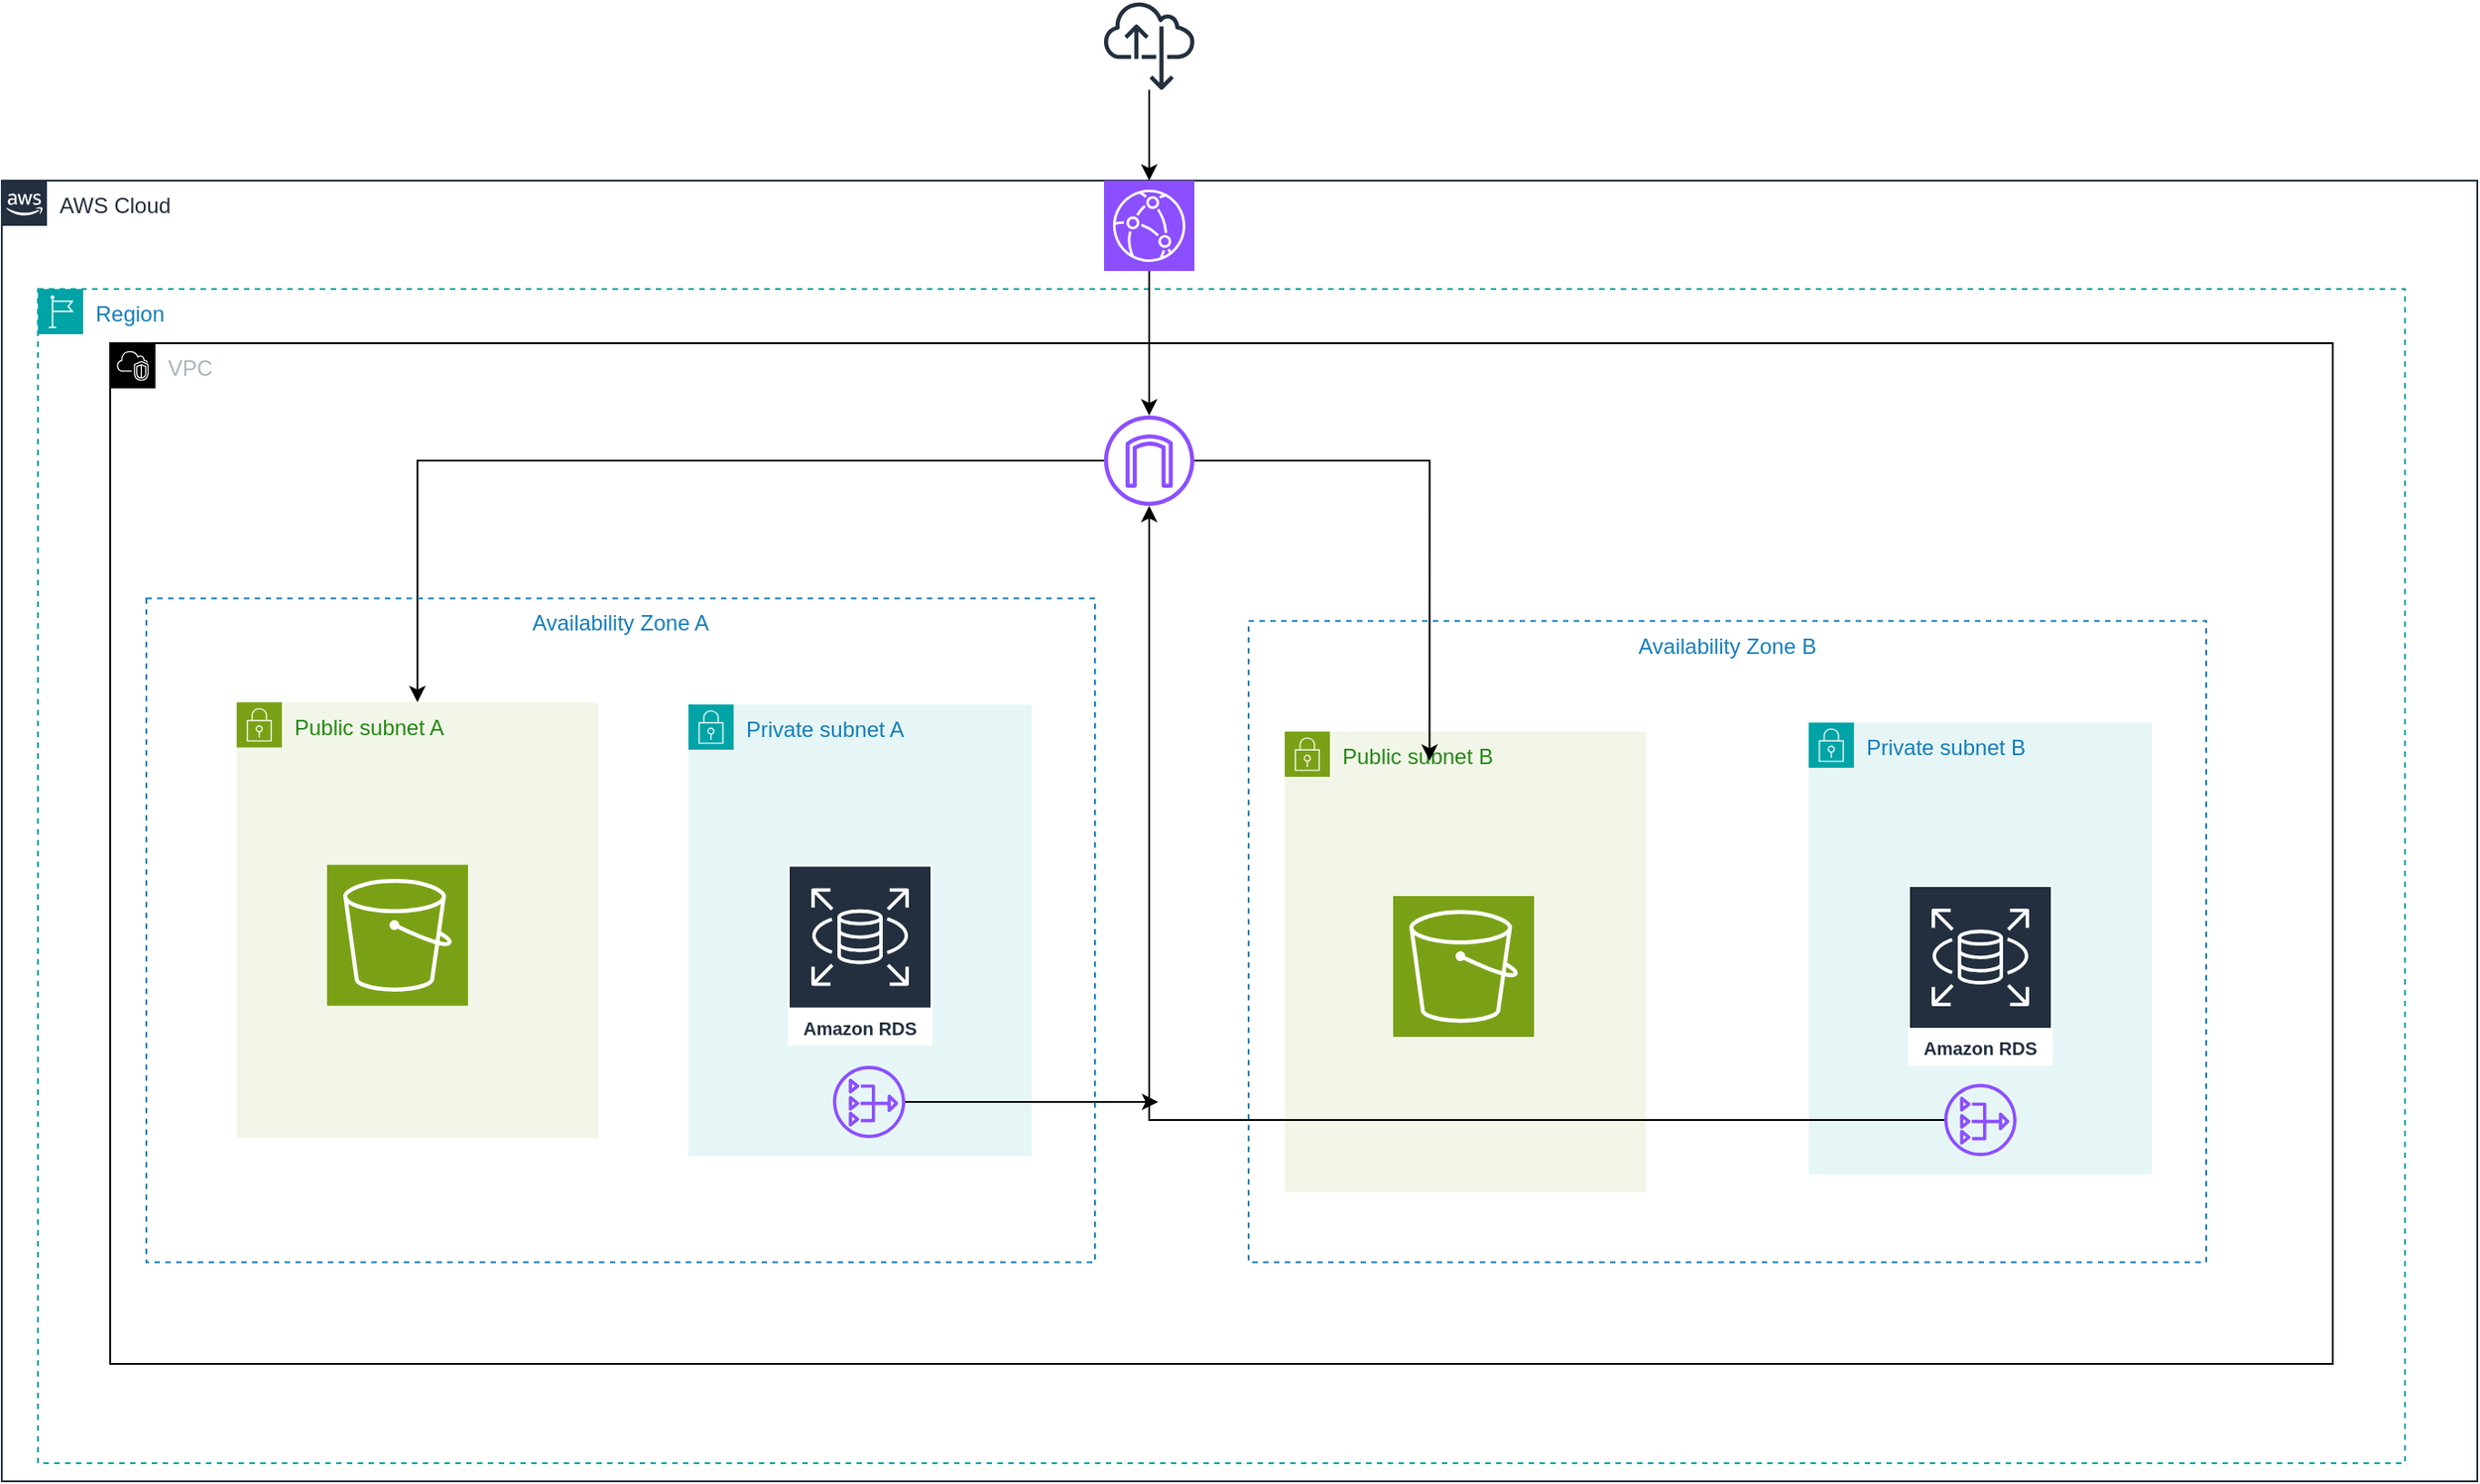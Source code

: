 <mxfile version="24.3.1" type="github">
  <diagram name="Page-1" id="iDzeYco_6-SzwbTj_CgY">
    <mxGraphModel dx="2054" dy="1456" grid="1" gridSize="10" guides="1" tooltips="1" connect="1" arrows="1" fold="1" page="1" pageScale="1" pageWidth="1100" pageHeight="850" math="0" shadow="0">
      <root>
        <mxCell id="0" />
        <mxCell id="1" parent="0" />
        <mxCell id="fbq0qNDGmaAf2ZuWUKGq-1" value="AWS Cloud" style="points=[[0,0],[0.25,0],[0.5,0],[0.75,0],[1,0],[1,0.25],[1,0.5],[1,0.75],[1,1],[0.75,1],[0.5,1],[0.25,1],[0,1],[0,0.75],[0,0.5],[0,0.25]];outlineConnect=0;gradientColor=none;html=1;whiteSpace=wrap;fontSize=12;fontStyle=0;container=1;pointerEvents=0;collapsible=0;recursiveResize=0;shape=mxgraph.aws4.group;grIcon=mxgraph.aws4.group_aws_cloud_alt;strokeColor=#232F3E;fillColor=none;verticalAlign=top;align=left;spacingLeft=30;fontColor=#232F3E;dashed=0;" parent="1" vertex="1">
          <mxGeometry x="-520" y="40" width="1370" height="720" as="geometry" />
        </mxCell>
        <mxCell id="fbq0qNDGmaAf2ZuWUKGq-39" value="" style="sketch=0;points=[[0,0,0],[0.25,0,0],[0.5,0,0],[0.75,0,0],[1,0,0],[0,1,0],[0.25,1,0],[0.5,1,0],[0.75,1,0],[1,1,0],[0,0.25,0],[0,0.5,0],[0,0.75,0],[1,0.25,0],[1,0.5,0],[1,0.75,0]];outlineConnect=0;fontColor=#232F3E;fillColor=#8C4FFF;strokeColor=#ffffff;dashed=0;verticalLabelPosition=bottom;verticalAlign=top;align=center;html=1;fontSize=12;fontStyle=0;aspect=fixed;shape=mxgraph.aws4.resourceIcon;resIcon=mxgraph.aws4.cloudfront;" parent="fbq0qNDGmaAf2ZuWUKGq-1" vertex="1">
          <mxGeometry x="610" width="50" height="50" as="geometry" />
        </mxCell>
        <mxCell id="fbq0qNDGmaAf2ZuWUKGq-3" value="Region" style="points=[[0,0],[0.25,0],[0.5,0],[0.75,0],[1,0],[1,0.25],[1,0.5],[1,0.75],[1,1],[0.75,1],[0.5,1],[0.25,1],[0,1],[0,0.75],[0,0.5],[0,0.25]];outlineConnect=0;gradientColor=none;html=1;whiteSpace=wrap;fontSize=12;fontStyle=0;container=1;pointerEvents=0;collapsible=0;recursiveResize=0;shape=mxgraph.aws4.group;grIcon=mxgraph.aws4.group_region;strokeColor=#00A4A6;fillColor=none;verticalAlign=top;align=left;spacingLeft=30;fontColor=#147EBA;dashed=1;" parent="1" vertex="1">
          <mxGeometry x="-500" y="100" width="1310" height="650" as="geometry" />
        </mxCell>
        <mxCell id="fbq0qNDGmaAf2ZuWUKGq-4" value="VPC" style="points=[[0,0],[0.25,0],[0.5,0],[0.75,0],[1,0],[1,0.25],[1,0.5],[1,0.75],[1,1],[0.75,1],[0.5,1],[0.25,1],[0,1],[0,0.75],[0,0.5],[0,0.25]];outlineConnect=0;gradientColor=none;html=1;whiteSpace=wrap;fontSize=12;fontStyle=0;container=1;pointerEvents=0;collapsible=0;recursiveResize=0;shape=mxgraph.aws4.group;grIcon=mxgraph.aws4.group_vpc2;strokeColor=default;fillColor=none;verticalAlign=top;align=left;spacingLeft=30;fontColor=#AAB7B8;dashed=0;" parent="fbq0qNDGmaAf2ZuWUKGq-3" vertex="1">
          <mxGeometry x="40" y="30" width="1230" height="565" as="geometry" />
        </mxCell>
        <mxCell id="fbq0qNDGmaAf2ZuWUKGq-8" value="Public subnet B" style="points=[[0,0],[0.25,0],[0.5,0],[0.75,0],[1,0],[1,0.25],[1,0.5],[1,0.75],[1,1],[0.75,1],[0.5,1],[0.25,1],[0,1],[0,0.75],[0,0.5],[0,0.25]];outlineConnect=0;gradientColor=none;html=1;whiteSpace=wrap;fontSize=12;fontStyle=0;container=1;pointerEvents=0;collapsible=0;recursiveResize=0;shape=mxgraph.aws4.group;grIcon=mxgraph.aws4.group_security_group;grStroke=0;strokeColor=#7AA116;fillColor=#F2F6E8;verticalAlign=top;align=left;spacingLeft=30;fontColor=#248814;dashed=0;" parent="fbq0qNDGmaAf2ZuWUKGq-4" vertex="1">
          <mxGeometry x="650" y="215" width="200" height="255" as="geometry" />
        </mxCell>
        <mxCell id="fbq0qNDGmaAf2ZuWUKGq-42" value="" style="sketch=0;points=[[0,0,0],[0.25,0,0],[0.5,0,0],[0.75,0,0],[1,0,0],[0,1,0],[0.25,1,0],[0.5,1,0],[0.75,1,0],[1,1,0],[0,0.25,0],[0,0.5,0],[0,0.75,0],[1,0.25,0],[1,0.5,0],[1,0.75,0]];outlineConnect=0;fontColor=#232F3E;fillColor=#7AA116;strokeColor=#ffffff;dashed=0;verticalLabelPosition=bottom;verticalAlign=top;align=center;html=1;fontSize=12;fontStyle=0;aspect=fixed;shape=mxgraph.aws4.resourceIcon;resIcon=mxgraph.aws4.s3;" parent="fbq0qNDGmaAf2ZuWUKGq-8" vertex="1">
          <mxGeometry x="60" y="91" width="78" height="78" as="geometry" />
        </mxCell>
        <mxCell id="fbq0qNDGmaAf2ZuWUKGq-10" value="Private subnet B" style="points=[[0,0],[0.25,0],[0.5,0],[0.75,0],[1,0],[1,0.25],[1,0.5],[1,0.75],[1,1],[0.75,1],[0.5,1],[0.25,1],[0,1],[0,0.75],[0,0.5],[0,0.25]];outlineConnect=0;gradientColor=none;html=1;whiteSpace=wrap;fontSize=12;fontStyle=0;container=1;pointerEvents=0;collapsible=0;recursiveResize=0;shape=mxgraph.aws4.group;grIcon=mxgraph.aws4.group_security_group;grStroke=0;strokeColor=#00A4A6;fillColor=#E6F6F7;verticalAlign=top;align=left;spacingLeft=30;fontColor=#147EBA;dashed=0;" parent="fbq0qNDGmaAf2ZuWUKGq-4" vertex="1">
          <mxGeometry x="940" y="210" width="190" height="250" as="geometry" />
        </mxCell>
        <mxCell id="fbq0qNDGmaAf2ZuWUKGq-15" value="Availability Zone B" style="fillColor=none;strokeColor=#147EBA;dashed=1;verticalAlign=top;fontStyle=0;fontColor=#147EBA;whiteSpace=wrap;html=1;" parent="fbq0qNDGmaAf2ZuWUKGq-10" vertex="1">
          <mxGeometry x="-310" y="-56.25" width="530" height="355" as="geometry" />
        </mxCell>
        <mxCell id="fbq0qNDGmaAf2ZuWUKGq-13" value="Amazon RDS" style="sketch=0;outlineConnect=0;fontColor=#232F3E;gradientColor=none;strokeColor=#ffffff;fillColor=#232F3E;dashed=0;verticalLabelPosition=middle;verticalAlign=bottom;align=center;html=1;whiteSpace=wrap;fontSize=10;fontStyle=1;spacing=3;shape=mxgraph.aws4.productIcon;prIcon=mxgraph.aws4.rds;" parent="fbq0qNDGmaAf2ZuWUKGq-4" vertex="1">
          <mxGeometry x="995" y="300" width="80" height="100" as="geometry" />
        </mxCell>
        <mxCell id="fbq0qNDGmaAf2ZuWUKGq-17" value="Public subnet A" style="points=[[0,0],[0.25,0],[0.5,0],[0.75,0],[1,0],[1,0.25],[1,0.5],[1,0.75],[1,1],[0.75,1],[0.5,1],[0.25,1],[0,1],[0,0.75],[0,0.5],[0,0.25]];outlineConnect=0;gradientColor=none;html=1;whiteSpace=wrap;fontSize=12;fontStyle=0;container=1;pointerEvents=0;collapsible=0;recursiveResize=0;shape=mxgraph.aws4.group;grIcon=mxgraph.aws4.group_security_group;grStroke=0;strokeColor=#7AA116;fillColor=#F2F6E8;verticalAlign=top;align=left;spacingLeft=30;fontColor=#248814;dashed=0;" parent="fbq0qNDGmaAf2ZuWUKGq-4" vertex="1">
          <mxGeometry x="70" y="198.75" width="200" height="241.25" as="geometry" />
        </mxCell>
        <mxCell id="fbq0qNDGmaAf2ZuWUKGq-43" value="" style="sketch=0;points=[[0,0,0],[0.25,0,0],[0.5,0,0],[0.75,0,0],[1,0,0],[0,1,0],[0.25,1,0],[0.5,1,0],[0.75,1,0],[1,1,0],[0,0.25,0],[0,0.5,0],[0,0.75,0],[1,0.25,0],[1,0.5,0],[1,0.75,0]];outlineConnect=0;fontColor=#232F3E;fillColor=#7AA116;strokeColor=#ffffff;dashed=0;verticalLabelPosition=bottom;verticalAlign=top;align=center;html=1;fontSize=12;fontStyle=0;aspect=fixed;shape=mxgraph.aws4.resourceIcon;resIcon=mxgraph.aws4.s3;" parent="fbq0qNDGmaAf2ZuWUKGq-17" vertex="1">
          <mxGeometry x="50" y="90" width="78" height="78" as="geometry" />
        </mxCell>
        <mxCell id="fbq0qNDGmaAf2ZuWUKGq-18" value="Private subnet A" style="points=[[0,0],[0.25,0],[0.5,0],[0.75,0],[1,0],[1,0.25],[1,0.5],[1,0.75],[1,1],[0.75,1],[0.5,1],[0.25,1],[0,1],[0,0.75],[0,0.5],[0,0.25]];outlineConnect=0;gradientColor=none;html=1;whiteSpace=wrap;fontSize=12;fontStyle=0;container=1;pointerEvents=0;collapsible=0;recursiveResize=0;shape=mxgraph.aws4.group;grIcon=mxgraph.aws4.group_security_group;grStroke=0;strokeColor=#00A4A6;fillColor=#E6F6F7;verticalAlign=top;align=left;spacingLeft=30;fontColor=#147EBA;dashed=0;" parent="fbq0qNDGmaAf2ZuWUKGq-4" vertex="1">
          <mxGeometry x="320" y="200" width="190" height="250" as="geometry" />
        </mxCell>
        <mxCell id="fbq0qNDGmaAf2ZuWUKGq-21" value="Amazon RDS" style="sketch=0;outlineConnect=0;fontColor=#232F3E;gradientColor=none;strokeColor=#ffffff;fillColor=#232F3E;dashed=0;verticalLabelPosition=middle;verticalAlign=bottom;align=center;html=1;whiteSpace=wrap;fontSize=10;fontStyle=1;spacing=3;shape=mxgraph.aws4.productIcon;prIcon=mxgraph.aws4.rds;" parent="fbq0qNDGmaAf2ZuWUKGq-18" vertex="1">
          <mxGeometry x="55" y="88.75" width="80" height="100" as="geometry" />
        </mxCell>
        <mxCell id="mIySl2TU9_qdyAhKKIFH-5" style="edgeStyle=orthogonalEdgeStyle;rounded=0;orthogonalLoop=1;jettySize=auto;html=1;" edge="1" parent="fbq0qNDGmaAf2ZuWUKGq-18" source="fbq0qNDGmaAf2ZuWUKGq-30">
          <mxGeometry relative="1" as="geometry">
            <mxPoint x="260" y="220" as="targetPoint" />
          </mxGeometry>
        </mxCell>
        <mxCell id="fbq0qNDGmaAf2ZuWUKGq-30" value="" style="sketch=0;outlineConnect=0;fontColor=#232F3E;gradientColor=none;fillColor=#8C4FFF;strokeColor=none;dashed=0;verticalLabelPosition=bottom;verticalAlign=top;align=center;html=1;fontSize=12;fontStyle=0;aspect=fixed;pointerEvents=1;shape=mxgraph.aws4.nat_gateway;" parent="fbq0qNDGmaAf2ZuWUKGq-18" vertex="1">
          <mxGeometry x="80" y="200" width="40" height="40" as="geometry" />
        </mxCell>
        <mxCell id="fbq0qNDGmaAf2ZuWUKGq-45" style="edgeStyle=orthogonalEdgeStyle;rounded=0;orthogonalLoop=1;jettySize=auto;html=1;" parent="fbq0qNDGmaAf2ZuWUKGq-4" source="fbq0qNDGmaAf2ZuWUKGq-27" target="fbq0qNDGmaAf2ZuWUKGq-17" edge="1">
          <mxGeometry relative="1" as="geometry" />
        </mxCell>
        <mxCell id="fbq0qNDGmaAf2ZuWUKGq-27" value="" style="sketch=0;outlineConnect=0;fontColor=#232F3E;gradientColor=none;fillColor=#8C4FFF;strokeColor=none;dashed=0;verticalLabelPosition=bottom;verticalAlign=top;align=center;html=1;fontSize=12;fontStyle=0;aspect=fixed;pointerEvents=1;shape=mxgraph.aws4.internet_gateway;" parent="fbq0qNDGmaAf2ZuWUKGq-4" vertex="1">
          <mxGeometry x="550" y="40" width="50" height="50" as="geometry" />
        </mxCell>
        <mxCell id="fbq0qNDGmaAf2ZuWUKGq-34" value="" style="sketch=0;outlineConnect=0;fontColor=#232F3E;gradientColor=none;fillColor=#8C4FFF;strokeColor=none;dashed=0;verticalLabelPosition=bottom;verticalAlign=top;align=center;html=1;fontSize=12;fontStyle=0;aspect=fixed;pointerEvents=1;shape=mxgraph.aws4.nat_gateway;" parent="fbq0qNDGmaAf2ZuWUKGq-4" vertex="1">
          <mxGeometry x="1015" y="410" width="40" height="40" as="geometry" />
        </mxCell>
        <mxCell id="fbq0qNDGmaAf2ZuWUKGq-25" value="Availability Zone A" style="fillColor=none;strokeColor=#147EBA;dashed=1;verticalAlign=top;fontStyle=0;fontColor=#147EBA;whiteSpace=wrap;html=1;" parent="fbq0qNDGmaAf2ZuWUKGq-4" vertex="1">
          <mxGeometry x="20" y="141.25" width="525" height="367.5" as="geometry" />
        </mxCell>
        <mxCell id="fbq0qNDGmaAf2ZuWUKGq-46" style="edgeStyle=orthogonalEdgeStyle;rounded=0;orthogonalLoop=1;jettySize=auto;html=1;entryX=0.189;entryY=0.218;entryDx=0;entryDy=0;entryPerimeter=0;" parent="fbq0qNDGmaAf2ZuWUKGq-4" source="fbq0qNDGmaAf2ZuWUKGq-27" target="fbq0qNDGmaAf2ZuWUKGq-15" edge="1">
          <mxGeometry relative="1" as="geometry">
            <Array as="points">
              <mxPoint x="730" y="65" />
            </Array>
          </mxGeometry>
        </mxCell>
        <mxCell id="mIySl2TU9_qdyAhKKIFH-4" style="edgeStyle=orthogonalEdgeStyle;rounded=0;orthogonalLoop=1;jettySize=auto;html=1;entryX=0.5;entryY=1;entryDx=0;entryDy=0;entryPerimeter=0;" edge="1" parent="fbq0qNDGmaAf2ZuWUKGq-4" source="fbq0qNDGmaAf2ZuWUKGq-34" target="fbq0qNDGmaAf2ZuWUKGq-27">
          <mxGeometry relative="1" as="geometry" />
        </mxCell>
        <mxCell id="fbq0qNDGmaAf2ZuWUKGq-29" value="" style="sketch=0;outlineConnect=0;fontColor=#232F3E;gradientColor=none;fillColor=#232F3D;strokeColor=none;dashed=0;verticalLabelPosition=bottom;verticalAlign=top;align=center;html=1;fontSize=12;fontStyle=0;aspect=fixed;pointerEvents=1;shape=mxgraph.aws4.internet_alt22;" parent="1" vertex="1">
          <mxGeometry x="90" y="-60" width="50" height="50" as="geometry" />
        </mxCell>
        <mxCell id="fbq0qNDGmaAf2ZuWUKGq-40" style="edgeStyle=orthogonalEdgeStyle;rounded=0;orthogonalLoop=1;jettySize=auto;html=1;" parent="1" source="fbq0qNDGmaAf2ZuWUKGq-39" target="fbq0qNDGmaAf2ZuWUKGq-27" edge="1">
          <mxGeometry relative="1" as="geometry" />
        </mxCell>
        <mxCell id="fbq0qNDGmaAf2ZuWUKGq-41" style="edgeStyle=orthogonalEdgeStyle;rounded=0;orthogonalLoop=1;jettySize=auto;html=1;entryX=0.5;entryY=0;entryDx=0;entryDy=0;entryPerimeter=0;" parent="1" source="fbq0qNDGmaAf2ZuWUKGq-29" target="fbq0qNDGmaAf2ZuWUKGq-39" edge="1">
          <mxGeometry relative="1" as="geometry" />
        </mxCell>
      </root>
    </mxGraphModel>
  </diagram>
</mxfile>
